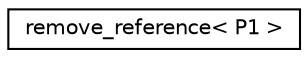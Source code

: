 digraph "Graphical Class Hierarchy"
{
 // LATEX_PDF_SIZE
  edge [fontname="Helvetica",fontsize="10",labelfontname="Helvetica",labelfontsize="10"];
  node [fontname="Helvetica",fontsize="10",shape=record];
  rankdir="LR";
  Node0 [label="remove_reference\< P1 \>",height=0.2,width=0.4,color="black", fillcolor="white", style="filled",URL="$structremove__reference.html",tooltip=" "];
}
